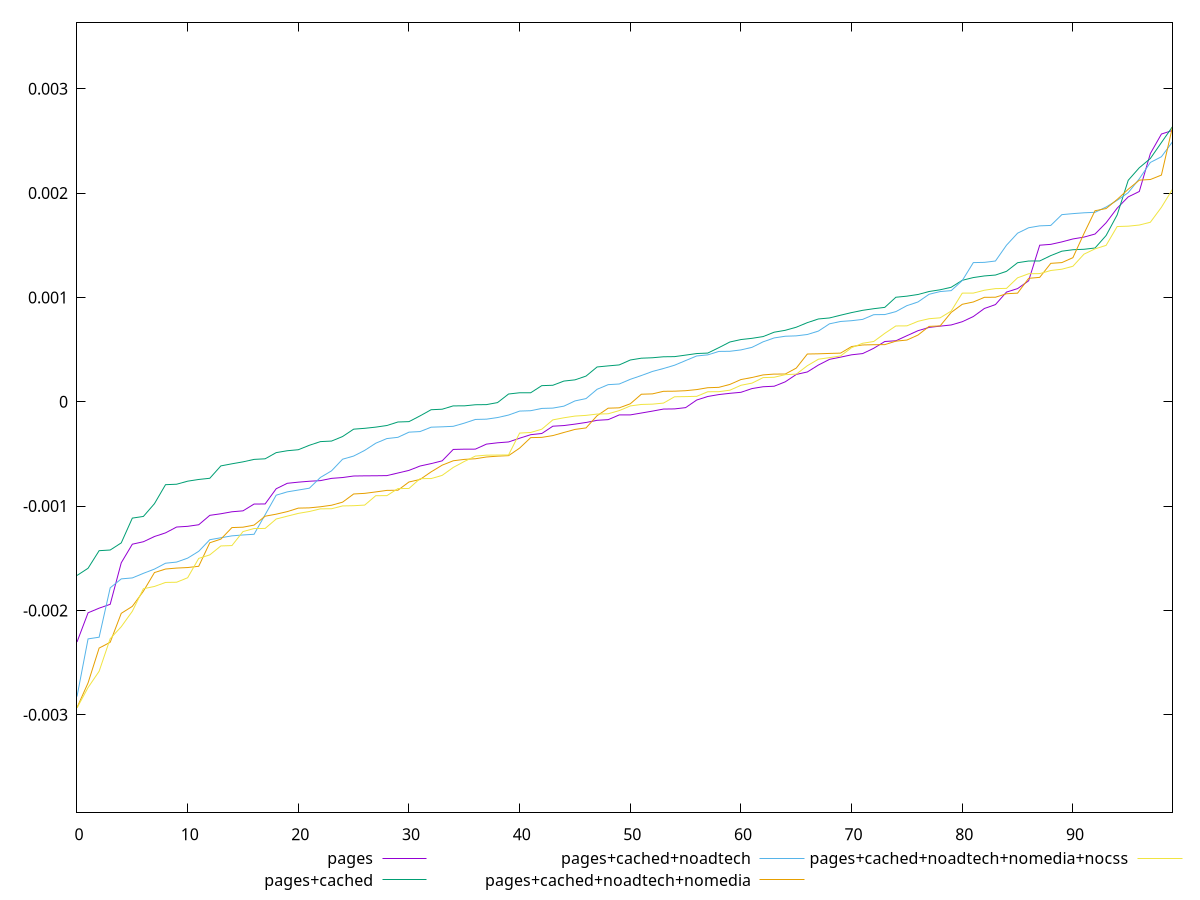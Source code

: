 reset

$pages <<EOF
0 -0.002302171884089119
1 -0.0020219850238174008
2 -0.001977878645952582
3 -0.001940711890038569
4 -0.0015427330516505832
5 -0.0013648729063978299
6 -0.0013412258827390658
7 -0.0012911409346497693
8 -0.001256283749259456
9 -0.0012003392333102734
10 -0.0011936713523351627
11 -0.0011784941933153303
12 -0.001088381029741968
13 -0.0010732137937324434
14 -0.0010542203804654651
15 -0.0010452407310500259
16 -0.0009801467888618236
17 -0.0009793429342366182
18 -0.00083362513315089
19 -0.000781356456331078
20 -0.0007703684751829128
21 -0.0007616175517479707
22 -0.0007556312742825089
23 -0.00073411457641021
24 -0.0007260738767451805
25 -0.000711480638525181
26 -0.0007098271656436796
27 -0.0007091370468879258
28 -0.000707615246560496
29 -0.000682687137838017
30 -0.0006575261210738175
31 -0.0006158325596661822
32 -0.0005926797140135641
33 -0.0005661345764514038
34 -0.00045677648155563396
35 -0.0004542655260875075
36 -0.0004538821733611954
37 -0.0004058673487897642
38 -0.0003932563326137588
39 -0.00038515572647141697
40 -0.00034927060379360734
41 -0.0003155427234993358
42 -0.000304063851555658
43 -0.00023419006547254745
44 -0.0002279455707986773
45 -0.00021433273870069585
46 -0.0001983894385751401
47 -0.0001777521793672354
48 -0.0001713174545458812
49 -0.00012622302614758856
50 -0.00012590440941244988
51 -0.00010792701073955853
52 -0.0000895920719602709
53 -0.00006992743463749492
54 -0.00006843397729186847
55 -0.00005622132793877254
56 0.0000166957013910703
57 0.00005052450348273403
58 0.00006880872671531143
59 0.00008095427817584045
60 0.00009067298226734816
61 0.00012646869731871847
62 0.00014389512638915224
63 0.00014883892572235938
64 0.00019085239754556134
65 0.00026190975590531724
66 0.00028555001853467973
67 0.0003517911805932751
68 0.00040634008692440755
69 0.0004274621871834569
70 0.0004500897869177109
71 0.0004617645938725611
72 0.0005125185604207462
73 0.0005774893830560591
74 0.0005845480395151691
75 0.000633081596073428
76 0.0006810486341212649
77 0.0007125940899776724
78 0.0007246113813095944
79 0.0007359258595202167
80 0.0007671063236465747
81 0.0008167807424289417
82 0.0008938115269913695
83 0.000931318659358602
84 0.0010511404926170852
85 0.0010843329211755422
86 0.0011592657162991717
87 0.0015002758387139357
88 0.0015083691895146462
89 0.0015319990202292777
90 0.0015601368799702013
91 0.0015779372611713209
92 0.0016073757603458209
93 0.0017151413835896732
94 0.00185523168444913
95 0.001963338793427914
96 0.002015175414797732
97 0.0023785917702948025
98 0.002565469905739371
99 0.002600460519521401
EOF

$pagesCached <<EOF
0 -0.0016644743355825357
1 -0.0015953060023999022
2 -0.0014270130795668195
3 -0.0014206475915938426
4 -0.0013522256981796463
5 -0.0011148449436432434
6 -0.0010988226193532318
7 -0.0009764485153486489
8 -0.0007945660190916781
9 -0.0007902605948191668
10 -0.0007609817384464457
11 -0.0007445227264863552
12 -0.0007331647297437674
13 -0.0006145775379344776
14 -0.0005944891940731712
15 -0.0005758428261258086
16 -0.0005522182412554622
17 -0.0005465551304343223
18 -0.0004873950586261744
19 -0.00046933073399585813
20 -0.00045956238771574493
21 -0.00041697123855777366
22 -0.00038172772689485534
23 -0.00037666530703848815
24 -0.0003330926541959875
25 -0.0002625304838299208
26 -0.0002544983695943198
27 -0.0002429731826260507
28 -0.00022754617976874762
29 -0.00019386996795900946
30 -0.00019026685788912405
31 -0.0001352180907149306
32 -0.00007630873685790189
33 -0.00007145467075573338
34 -0.000039366917469796196
35 -0.000039261925707450814
36 -0.000028565646099352332
37 -0.00002735114653076836
38 -0.00000805890094437555
39 0.00007423905268589496
40 0.00008628915790906827
41 0.00008630805049391413
42 0.00015442817006087895
43 0.00015803799006051546
44 0.00019830696907184602
45 0.00020997205296238
46 0.000246046707557958
47 0.00033344297075571186
48 0.0003437617138420475
49 0.0003530735169338399
50 0.000400232640211379
51 0.0004174216287128713
52 0.0004217035112701614
53 0.00043110489403112867
54 0.0004324639860509753
55 0.00044701616413077126
56 0.00046202570517827
57 0.0004665378831574646
58 0.0005182733993044351
59 0.000572776641009152
60 0.0005961692209016714
61 0.0006079642298859103
62 0.0006246547203966725
63 0.0006665623651447281
64 0.000684650930911224
65 0.0007143540010174609
66 0.0007582359027163832
67 0.0007934314526048011
68 0.0008030676162863653
69 0.0008294048623730304
70 0.0008545227723558126
71 0.0008763143198624246
72 0.0008917297537477416
73 0.0009045488336211026
74 0.0010015638615604552
75 0.0010119948370856397
76 0.0010280383246537566
77 0.0010565410123618902
78 0.0010730251989150175
79 0.001097175883920143
80 0.0011639696660418824
81 0.0011901072341673577
82 0.00120568620779375
83 0.0012142859686398496
84 0.0012499931038420342
85 0.0013324436031105652
86 0.0013487462187883625
87 0.0013493421021353125
88 0.0014007503656745233
89 0.0014429018830594085
90 0.001456879007545995
91 0.0014611457826121397
92 0.0014733972687592026
93 0.001593078354927667
94 0.0017906680625347537
95 0.0021222444396701533
96 0.0022424839690006124
97 0.002331325498137577
98 0.002484091922363581
99 0.0026362597634989465
EOF

$pagesCachedNoadtech <<EOF
0 -0.002824636393258312
1 -0.0022722961742230323
2 -0.002256059729607207
3 -0.0017828952715003737
4 -0.0016973030930227087
5 -0.0016880086587056876
6 -0.0016440454284674933
7 -0.0016033480878414243
8 -0.0015471588401950384
9 -0.0015361600539613362
10 -0.0014983956988496886
11 -0.0014328793406889475
12 -0.001321875691306318
13 -0.0013031900711437956
14 -0.001284904364818962
15 -0.0012764159335813766
16 -0.0012699220355876463
17 -0.0010824915118092754
18 -0.0008952413972730615
19 -0.0008635144864799282
20 -0.0008458609591816352
21 -0.0008282026358503328
22 -0.0007248359099101942
23 -0.0006620338652908506
24 -0.0005504987456076713
25 -0.0005201796105180706
26 -0.00046577951706945647
27 -0.0003970200279043773
28 -0.00035277938335365807
29 -0.00034072503776252136
30 -0.0002912540547806047
31 -0.00028563676573563937
32 -0.00024361328310600945
33 -0.00024007489508334518
34 -0.00023526656111515272
35 -0.00020496066724424205
36 -0.00016946121851912064
37 -0.0001667387944573778
38 -0.00015129662887514842
39 -0.00012734335611093214
40 -0.00008926341922105892
41 -0.00008574677373563207
42 -0.00006377593592509261
43 -0.00006073003305895029
44 -0.000042050647899572296
45 0.000008087976110062908
46 0.00003042780145827668
47 0.00011945584072912494
48 0.00016386798057946327
49 0.0001701901986321611
50 0.00021509517832873305
51 0.00025150446123350966
52 0.00029048755710030493
53 0.0003187841252155373
54 0.0003501810204527697
55 0.0003948285494530131
56 0.0004388870574203668
57 0.00044925361744286294
58 0.00048242761121324615
59 0.0004837340508800353
60 0.0004968615019171779
61 0.0005216290219941716
62 0.0005742762051996109
63 0.0006116647236340049
64 0.000627832790548934
65 0.0006316137293762957
66 0.0006446450661782402
67 0.0006773817400248769
68 0.0007467826951109807
69 0.000769245959435548
70 0.000776836866597164
71 0.0007893973368141233
72 0.0008344380122375838
73 0.0008358723433639076
74 0.0008638368042140293
75 0.0009212542570315335
76 0.000956348816982438
77 0.001029945082850494
78 0.0010558618440148183
79 0.00106497687449078
80 0.001161493573121638
81 0.00133341110264738
82 0.0013357260599156562
83 0.001348810078180142
84 0.0015005646781380364
85 0.0016153979836766722
86 0.0016675284549596218
87 0.0016856315721979203
88 0.0016896705376274628
89 0.00179316602573242
90 0.001802877325811852
91 0.0018108055554349714
92 0.0018154327905755573
93 0.0018660673034526368
94 0.0019308137179613492
95 0.0020035666529776256
96 0.002136540490087568
97 0.0022934388093356984
98 0.002348051629398529
99 0.0024913283696880975
EOF

$pagesCachedNoadtechNomedia <<EOF
0 -0.002930943541479057
1 -0.0026937434030549013
2 -0.002360239439630454
3 -0.0023046656284136015
4 -0.002027060625652021
5 -0.001960539408014053
6 -0.0018150637909709155
7 -0.001636620714995107
8 -0.0016028425397679154
9 -0.0015936699079916897
10 -0.0015885248522947944
11 -0.0015764835390982119
12 -0.0013510938582968134
13 -0.0013163322703035234
14 -0.0012056278902495634
15 -0.0012018442543587054
16 -0.0011819753128013007
17 -0.0010966520629952848
18 -0.0010771621982855375
19 -0.0010527291998761814
20 -0.0010191081709109337
21 -0.0010166859079068977
22 -0.0010062122676751334
23 -0.0009915430040583712
24 -0.0009620116908615784
25 -0.00088363048256894
26 -0.0008777459665966518
27 -0.000863942385844741
28 -0.0008493456699854976
29 -0.0008476912052398744
30 -0.0007686618198342519
31 -0.0007446539808565554
32 -0.0006717691436780309
33 -0.0006074642208317971
34 -0.0005654685581651653
35 -0.0005522940623429218
36 -0.0005461126477297938
37 -0.0005292610631707084
38 -0.0005212822035838799
39 -0.000516365790740957
40 -0.00044388041428452803
41 -0.0003436273510207176
42 -0.00034121523483297806
43 -0.00032410473836822813
44 -0.0002941605427006609
45 -0.0002649559268965795
46 -0.0002507898554945206
47 -0.0001335228095230621
48 -0.00006154816402073642
49 -0.00005811317753630526
50 -0.000019439396427814276
51 0.00007215705623057028
52 0.00007557438054304599
53 0.00010026934550297021
54 0.00010136267202097651
55 0.00010600335197099697
56 0.00011666378697824335
57 0.00013454050056851282
58 0.00013817799648233338
59 0.00016622371822629908
60 0.00021290594800057146
61 0.0002326354934857135
62 0.00025729440188533326
63 0.00026530621578589613
64 0.0002654874577900307
65 0.00032277705844715413
66 0.00045755558997607695
67 0.0004596116013647589
68 0.00046314346995975195
69 0.00046600134607511167
70 0.0005291210545037952
71 0.0005442868176923849
72 0.0005467493975426011
73 0.0005475626212009943
74 0.0005807734935497996
75 0.0005914849111830151
76 0.0006392681220835153
77 0.0007222368812011171
78 0.0007267402780972211
79 0.0008563114233487817
80 0.0009338767132168031
81 0.0009561919876763036
82 0.0010007963272112474
83 0.0010016833504215112
84 0.0010351086468695177
85 0.0010408301977732843
86 0.0011827198540584722
87 0.0011922033317577918
88 0.0013264042973896825
89 0.0013336390791777234
90 0.0013809722014663768
91 0.0016119305461121838
92 0.0018308460638798757
93 0.0018515658849577118
94 0.00193878919109619
95 0.0020365813736056377
96 0.00212377435745599
97 0.002129904120206264
98 0.0021724018002873603
99 0.0026341180000870167
EOF

$pagesCachedNoadtechNomediaNocss <<EOF
0 -0.0029343714347124096
1 -0.002738640492564678
2 -0.002582530610997794
3 -0.002270353200103525
4 -0.0021554691359047967
5 -0.0020075701797103436
6 -0.0017913927299108645
7 -0.0017698189848449097
8 -0.0017312652650237049
9 -0.0017294153319426626
10 -0.001686291880295312
11 -0.001500841577949371
12 -0.0014671387865246987
13 -0.001381536705301411
14 -0.0013781412929473624
15 -0.0012439192912160162
16 -0.0012145816847584556
17 -0.0012139654195164322
18 -0.0011235486163118417
19 -0.001096258033512109
20 -0.0010695784085468195
21 -0.0010515682623046078
22 -0.0010260314078954981
23 -0.0010250926400797548
24 -0.0009982443513442871
25 -0.000995972459817706
26 -0.000990067960778742
27 -0.0008998982022241301
28 -0.0008997306857453389
29 -0.000832074634606526
30 -0.0008308006399078936
31 -0.0007365980011379746
32 -0.0007359808205250277
33 -0.000705323402630672
34 -0.0006293324268889698
35 -0.0005720151906335451
36 -0.0005204533414546846
37 -0.0005117809815234152
38 -0.0005105605955537683
39 -0.0005094180696495053
40 -0.0003000234702071135
41 -0.0002941886099907774
42 -0.0002631563605389346
43 -0.00017359662913466676
44 -0.00015350560179163696
45 -0.00013724556025350372
46 -0.00013046139557828935
47 -0.00011787825484190149
48 -0.0001150212604929278
49 -0.00008472636843707901
50 -0.00004013132788965798
51 -0.00002582376588126864
52 -0.000022792389838029863
53 -0.000012684629163463996
54 0.00004784292341780752
55 0.00004952341503554405
56 0.00005199781569707809
57 0.00009581979309600044
58 0.00009677420799206262
59 0.00011077740840372066
60 0.00015793136686687235
61 0.0001785701268712865
62 0.00023141612613261433
63 0.00023486690399547523
64 0.00025963180916678335
65 0.00026484861422790344
66 0.0003456744185337542
67 0.00040771432597488456
68 0.0004229477737891403
69 0.0004388660938028012
70 0.0005184868699363639
71 0.0005606868414626008
72 0.0005774228627506671
73 0.0006558213388672497
74 0.0007264321661464464
75 0.0007274155778726344
76 0.0007709820131165092
77 0.0007957849026456194
78 0.0008044648983303599
79 0.0008691254551486622
80 0.0010409270320418252
81 0.001041323396823502
82 0.0010687338843726392
83 0.001084351481320426
84 0.0010864965262635396
85 0.001187876906419643
86 0.0012267410535999452
87 0.0012282610781410666
88 0.0012578097537957222
89 0.001270181583170047
90 0.0012986338218984406
91 0.0014143453797353385
92 0.0014654196380512441
93 0.001498723990658748
94 0.0016791515756806675
95 0.0016826046363924878
96 0.0016934960180191604
97 0.0017204391102651922
98 0.0018636158367782213
99 0.0020365306484036584
EOF

set key outside below
set xrange [0:99]
set yrange [-0.003934371434712409:0.0036362597634989465]
set trange [-0.003934371434712409:0.0036362597634989465]
set terminal svg size 640, 580 enhanced background rgb 'white'
set output "report_00013_2021-02-09T12-04-24.940Z/meta/pScore-difference/comparison/sorted/all_raw.svg"

plot $pages title "pages" with line, \
     $pagesCached title "pages+cached" with line, \
     $pagesCachedNoadtech title "pages+cached+noadtech" with line, \
     $pagesCachedNoadtechNomedia title "pages+cached+noadtech+nomedia" with line, \
     $pagesCachedNoadtechNomediaNocss title "pages+cached+noadtech+nomedia+nocss" with line

reset
